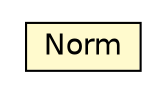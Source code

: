 #!/usr/local/bin/dot
#
# Class diagram 
# Generated by UMLGraph version 5.1 (http://www.umlgraph.org/)
#

digraph G {
	edge [fontname="Helvetica",fontsize=10,labelfontname="Helvetica",labelfontsize=10];
	node [fontname="Helvetica",fontsize=10,shape=plaintext];
	nodesep=0.25;
	ranksep=0.5;
	// npl.Norm
	c9855 [label=<<table title="npl.Norm" border="0" cellborder="1" cellspacing="0" cellpadding="2" port="p" bgcolor="lemonChiffon" href="./Norm.html">
		<tr><td><table border="0" cellspacing="0" cellpadding="1">
<tr><td align="center" balign="center"> Norm </td></tr>
		</table></td></tr>
		</table>>, fontname="Helvetica", fontcolor="black", fontsize=14.0];
}

